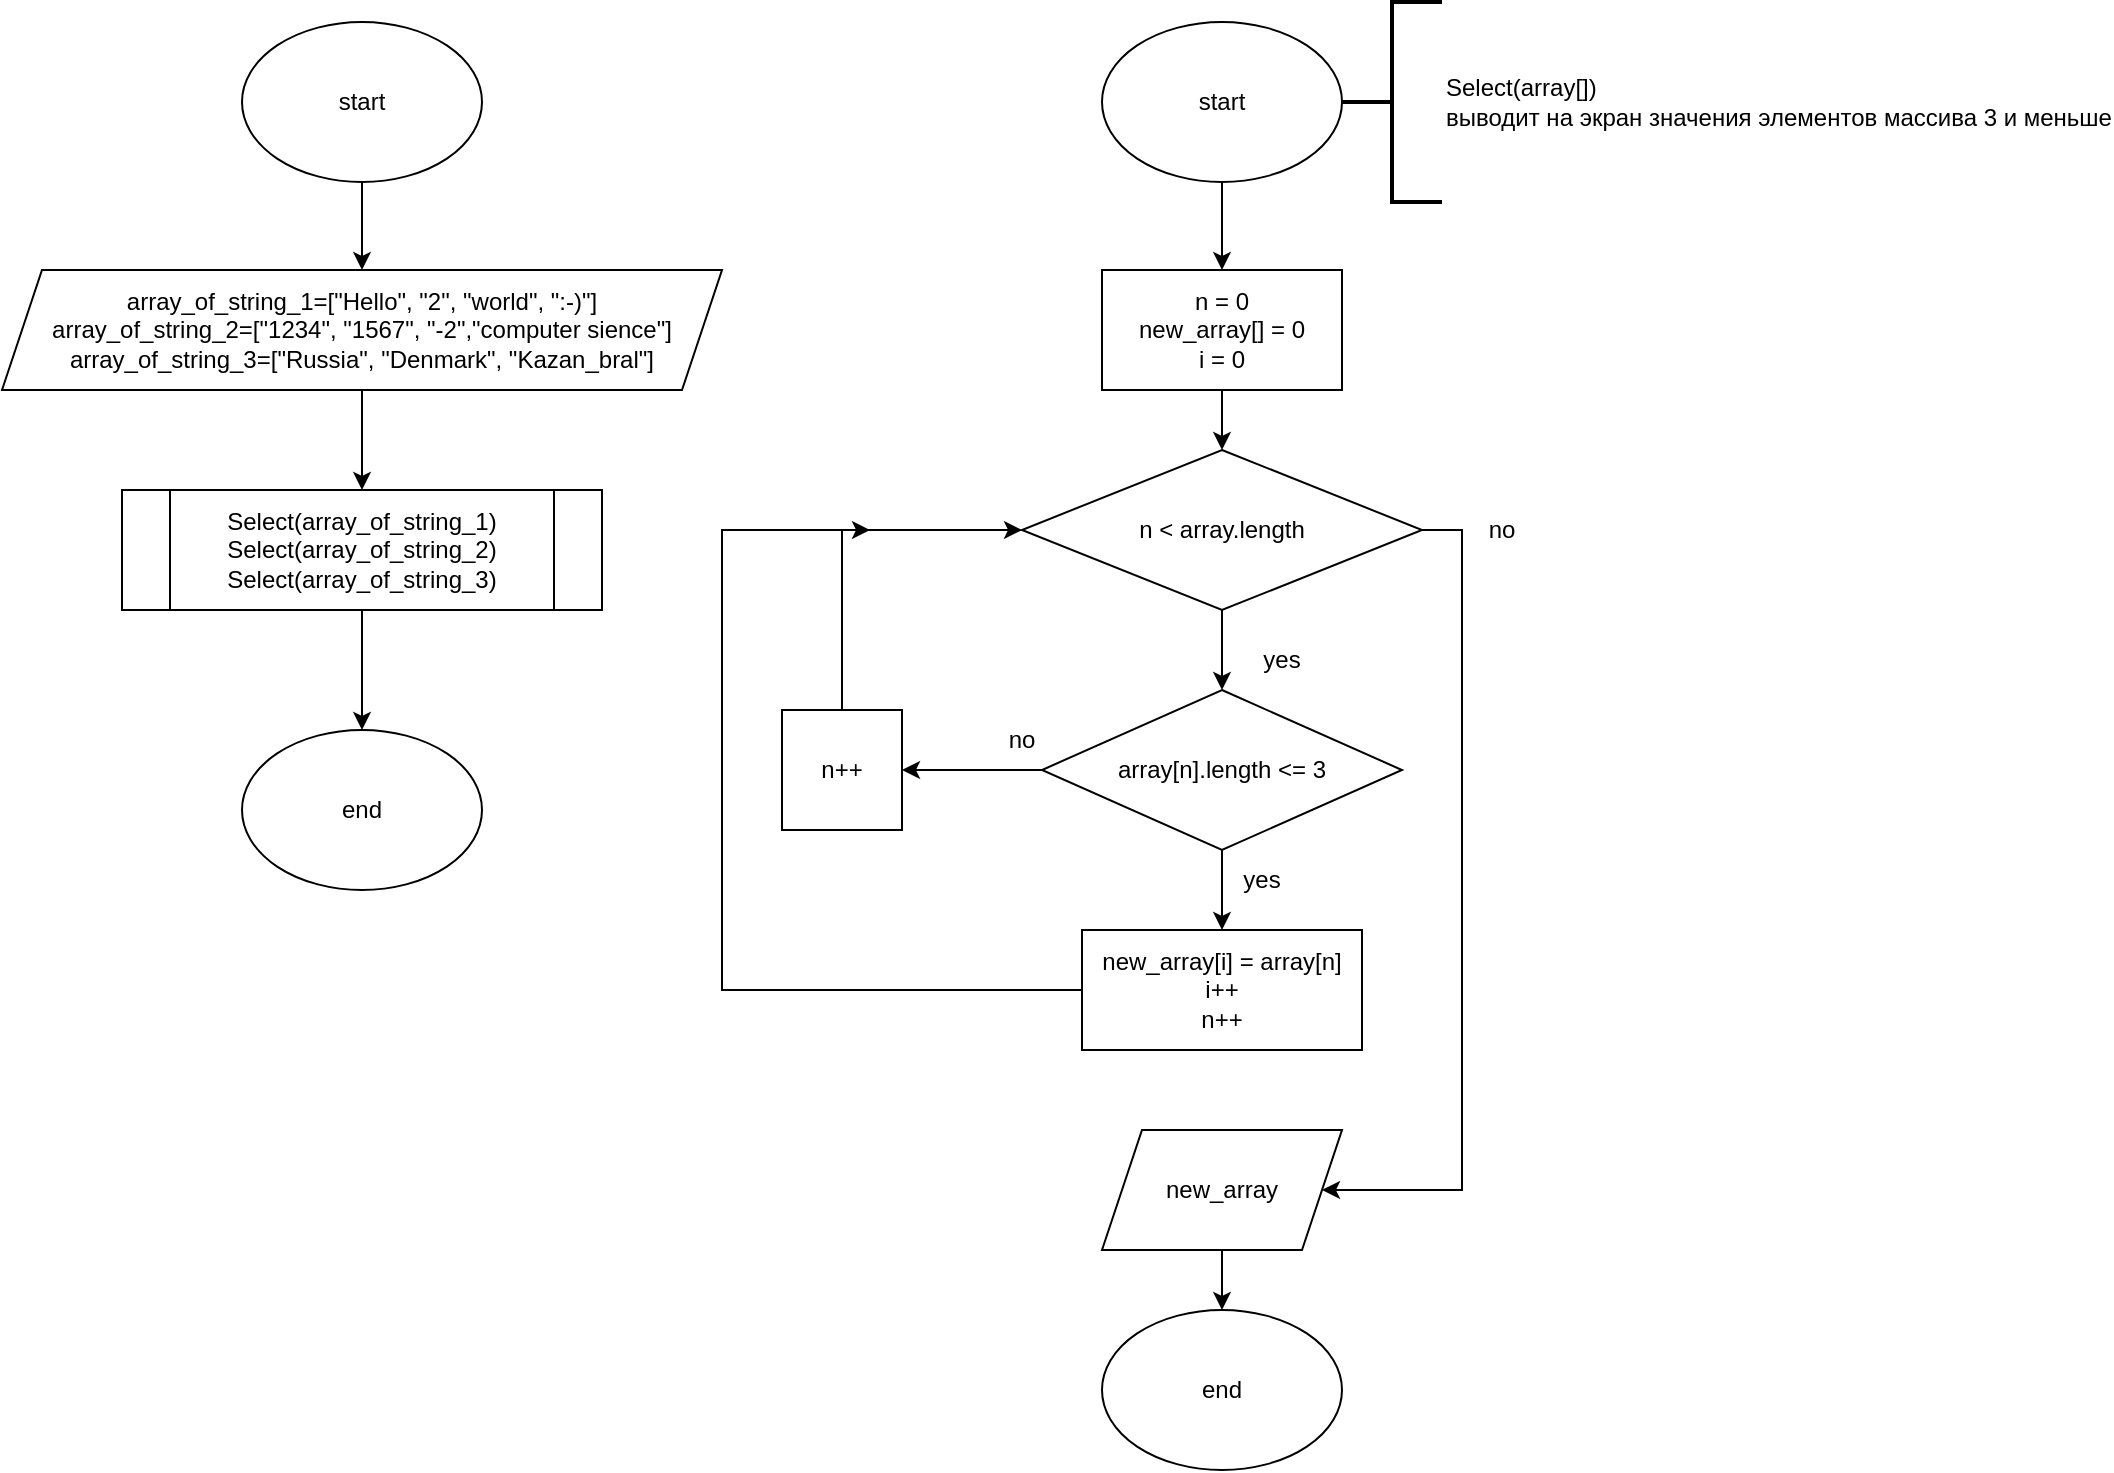 <mxfile version="20.8.20" type="device"><diagram id="C5RBs43oDa-KdzZeNtuy" name="Page-1"><mxGraphModel dx="1120" dy="452" grid="1" gridSize="10" guides="1" tooltips="1" connect="1" arrows="1" fold="1" page="1" pageScale="1" pageWidth="827" pageHeight="1169" math="0" shadow="0"><root><mxCell id="WIyWlLk6GJQsqaUBKTNV-0"/><mxCell id="WIyWlLk6GJQsqaUBKTNV-1" parent="WIyWlLk6GJQsqaUBKTNV-0"/><mxCell id="VZp8QIclbI-t4zdC-BIG-9" value="" style="edgeStyle=orthogonalEdgeStyle;rounded=0;orthogonalLoop=1;jettySize=auto;html=1;" parent="WIyWlLk6GJQsqaUBKTNV-1" source="VZp8QIclbI-t4zdC-BIG-0" target="VZp8QIclbI-t4zdC-BIG-2" edge="1"><mxGeometry relative="1" as="geometry"/></mxCell><mxCell id="VZp8QIclbI-t4zdC-BIG-0" value="start" style="ellipse;whiteSpace=wrap;html=1;" parent="WIyWlLk6GJQsqaUBKTNV-1" vertex="1"><mxGeometry x="160" y="16" width="120" height="80" as="geometry"/></mxCell><mxCell id="VZp8QIclbI-t4zdC-BIG-8" value="" style="edgeStyle=orthogonalEdgeStyle;rounded=0;orthogonalLoop=1;jettySize=auto;html=1;" parent="WIyWlLk6GJQsqaUBKTNV-1" source="VZp8QIclbI-t4zdC-BIG-2" edge="1"><mxGeometry relative="1" as="geometry"><mxPoint x="220" y="250" as="targetPoint"/></mxGeometry></mxCell><mxCell id="VZp8QIclbI-t4zdC-BIG-2" value="array_of_string_1=[&quot;Hello&quot;, &quot;2&quot;, &quot;world&quot;, &quot;:-)&quot;]&lt;br&gt;array_of_string_2=[&quot;1234&quot;, &quot;1567&quot;, &quot;-2&quot;,&quot;computer sience&quot;]&lt;br&gt;array_of_string_3=[&quot;Russia&quot;, &quot;Denmark&quot;, &quot;Kazan_bral&quot;]" style="shape=parallelogram;perimeter=parallelogramPerimeter;whiteSpace=wrap;html=1;fixedSize=1;" parent="WIyWlLk6GJQsqaUBKTNV-1" vertex="1"><mxGeometry x="40" y="140" width="360" height="60" as="geometry"/></mxCell><mxCell id="VZp8QIclbI-t4zdC-BIG-3" value="end" style="ellipse;whiteSpace=wrap;html=1;" parent="WIyWlLk6GJQsqaUBKTNV-1" vertex="1"><mxGeometry x="160" y="370" width="120" height="80" as="geometry"/></mxCell><mxCell id="TnfPGD0px6hAMb0YZNuR-2" value="" style="edgeStyle=orthogonalEdgeStyle;rounded=0;orthogonalLoop=1;jettySize=auto;html=1;" edge="1" parent="WIyWlLk6GJQsqaUBKTNV-1" source="TnfPGD0px6hAMb0YZNuR-1"><mxGeometry relative="1" as="geometry"><mxPoint x="220" y="370" as="targetPoint"/></mxGeometry></mxCell><mxCell id="TnfPGD0px6hAMb0YZNuR-1" value="Select(array_of_string_1)&lt;br&gt;Select(array_of_string_2)&lt;br&gt;Select(array_of_string_3)" style="shape=process;whiteSpace=wrap;html=1;backgroundOutline=1;" vertex="1" parent="WIyWlLk6GJQsqaUBKTNV-1"><mxGeometry x="100" y="250" width="240" height="60" as="geometry"/></mxCell><mxCell id="TnfPGD0px6hAMb0YZNuR-9" value="" style="edgeStyle=orthogonalEdgeStyle;rounded=0;orthogonalLoop=1;jettySize=auto;html=1;" edge="1" parent="WIyWlLk6GJQsqaUBKTNV-1" source="TnfPGD0px6hAMb0YZNuR-3" target="TnfPGD0px6hAMb0YZNuR-8"><mxGeometry relative="1" as="geometry"/></mxCell><mxCell id="TnfPGD0px6hAMb0YZNuR-3" value="start" style="ellipse;whiteSpace=wrap;html=1;" vertex="1" parent="WIyWlLk6GJQsqaUBKTNV-1"><mxGeometry x="590" y="16" width="120" height="80" as="geometry"/></mxCell><mxCell id="TnfPGD0px6hAMb0YZNuR-4" value="Select(array[])&lt;br&gt;выводит на экран значения элементов массива 3 и меньше" style="strokeWidth=2;html=1;shape=mxgraph.flowchart.annotation_2;align=left;labelPosition=right;pointerEvents=1;" vertex="1" parent="WIyWlLk6GJQsqaUBKTNV-1"><mxGeometry x="710" y="6" width="50" height="100" as="geometry"/></mxCell><mxCell id="TnfPGD0px6hAMb0YZNuR-30" style="edgeStyle=orthogonalEdgeStyle;rounded=0;orthogonalLoop=1;jettySize=auto;html=1;entryX=0.5;entryY=0;entryDx=0;entryDy=0;exitX=0.5;exitY=1;exitDx=0;exitDy=0;" edge="1" parent="WIyWlLk6GJQsqaUBKTNV-1" source="TnfPGD0px6hAMb0YZNuR-6" target="TnfPGD0px6hAMb0YZNuR-11"><mxGeometry relative="1" as="geometry"/></mxCell><mxCell id="TnfPGD0px6hAMb0YZNuR-33" style="edgeStyle=orthogonalEdgeStyle;rounded=0;orthogonalLoop=1;jettySize=auto;html=1;entryX=1;entryY=0.5;entryDx=0;entryDy=0;exitX=1;exitY=0.5;exitDx=0;exitDy=0;" edge="1" parent="WIyWlLk6GJQsqaUBKTNV-1" source="TnfPGD0px6hAMb0YZNuR-6" target="TnfPGD0px6hAMb0YZNuR-18"><mxGeometry relative="1" as="geometry"><Array as="points"><mxPoint x="770" y="270"/><mxPoint x="770" y="600"/></Array></mxGeometry></mxCell><mxCell id="TnfPGD0px6hAMb0YZNuR-6" value="n &amp;lt; array.length" style="rhombus;whiteSpace=wrap;html=1;" vertex="1" parent="WIyWlLk6GJQsqaUBKTNV-1"><mxGeometry x="550" y="230" width="200" height="80" as="geometry"/></mxCell><mxCell id="TnfPGD0px6hAMb0YZNuR-10" value="" style="edgeStyle=orthogonalEdgeStyle;rounded=0;orthogonalLoop=1;jettySize=auto;html=1;" edge="1" parent="WIyWlLk6GJQsqaUBKTNV-1" source="TnfPGD0px6hAMb0YZNuR-8" target="TnfPGD0px6hAMb0YZNuR-6"><mxGeometry relative="1" as="geometry"/></mxCell><mxCell id="TnfPGD0px6hAMb0YZNuR-8" value="n = 0&lt;br&gt;new_array[] = 0&lt;br&gt;i = 0" style="whiteSpace=wrap;html=1;" vertex="1" parent="WIyWlLk6GJQsqaUBKTNV-1"><mxGeometry x="590" y="140" width="120" height="60" as="geometry"/></mxCell><mxCell id="TnfPGD0px6hAMb0YZNuR-15" value="" style="edgeStyle=orthogonalEdgeStyle;rounded=0;orthogonalLoop=1;jettySize=auto;html=1;" edge="1" parent="WIyWlLk6GJQsqaUBKTNV-1" source="TnfPGD0px6hAMb0YZNuR-11" target="TnfPGD0px6hAMb0YZNuR-14"><mxGeometry relative="1" as="geometry"/></mxCell><mxCell id="TnfPGD0px6hAMb0YZNuR-25" value="" style="edgeStyle=orthogonalEdgeStyle;rounded=0;orthogonalLoop=1;jettySize=auto;html=1;" edge="1" parent="WIyWlLk6GJQsqaUBKTNV-1" source="TnfPGD0px6hAMb0YZNuR-11" target="TnfPGD0px6hAMb0YZNuR-24"><mxGeometry relative="1" as="geometry"/></mxCell><mxCell id="TnfPGD0px6hAMb0YZNuR-11" value="array[n].length &amp;lt;= 3" style="rhombus;whiteSpace=wrap;html=1;" vertex="1" parent="WIyWlLk6GJQsqaUBKTNV-1"><mxGeometry x="560" y="350" width="180" height="80" as="geometry"/></mxCell><mxCell id="TnfPGD0px6hAMb0YZNuR-13" value="yes" style="text;html=1;strokeColor=none;fillColor=none;align=center;verticalAlign=middle;whiteSpace=wrap;rounded=0;" vertex="1" parent="WIyWlLk6GJQsqaUBKTNV-1"><mxGeometry x="650" y="320" width="60" height="30" as="geometry"/></mxCell><mxCell id="TnfPGD0px6hAMb0YZNuR-17" style="edgeStyle=orthogonalEdgeStyle;rounded=0;orthogonalLoop=1;jettySize=auto;html=1;entryX=0;entryY=0.5;entryDx=0;entryDy=0;" edge="1" parent="WIyWlLk6GJQsqaUBKTNV-1" source="TnfPGD0px6hAMb0YZNuR-14" target="TnfPGD0px6hAMb0YZNuR-6"><mxGeometry relative="1" as="geometry"><Array as="points"><mxPoint x="400" y="500"/><mxPoint x="400" y="270"/></Array></mxGeometry></mxCell><mxCell id="TnfPGD0px6hAMb0YZNuR-14" value="new_array[i] = array[n]&lt;br&gt;i++&lt;br&gt;n++" style="rounded=0;whiteSpace=wrap;html=1;" vertex="1" parent="WIyWlLk6GJQsqaUBKTNV-1"><mxGeometry x="580" y="470" width="140" height="60" as="geometry"/></mxCell><mxCell id="TnfPGD0px6hAMb0YZNuR-21" value="" style="edgeStyle=orthogonalEdgeStyle;rounded=0;orthogonalLoop=1;jettySize=auto;html=1;" edge="1" parent="WIyWlLk6GJQsqaUBKTNV-1" source="TnfPGD0px6hAMb0YZNuR-18" target="TnfPGD0px6hAMb0YZNuR-20"><mxGeometry relative="1" as="geometry"/></mxCell><mxCell id="TnfPGD0px6hAMb0YZNuR-18" value="new_array" style="shape=parallelogram;perimeter=parallelogramPerimeter;whiteSpace=wrap;html=1;fixedSize=1;" vertex="1" parent="WIyWlLk6GJQsqaUBKTNV-1"><mxGeometry x="590" y="570" width="120" height="60" as="geometry"/></mxCell><mxCell id="TnfPGD0px6hAMb0YZNuR-20" value="end" style="ellipse;whiteSpace=wrap;html=1;" vertex="1" parent="WIyWlLk6GJQsqaUBKTNV-1"><mxGeometry x="590" y="660" width="120" height="80" as="geometry"/></mxCell><mxCell id="TnfPGD0px6hAMb0YZNuR-28" style="edgeStyle=orthogonalEdgeStyle;rounded=0;orthogonalLoop=1;jettySize=auto;html=1;" edge="1" parent="WIyWlLk6GJQsqaUBKTNV-1" source="TnfPGD0px6hAMb0YZNuR-24"><mxGeometry relative="1" as="geometry"><mxPoint x="474" y="270" as="targetPoint"/><Array as="points"><mxPoint x="460" y="270"/></Array></mxGeometry></mxCell><mxCell id="TnfPGD0px6hAMb0YZNuR-24" value="n++" style="rounded=0;whiteSpace=wrap;html=1;" vertex="1" parent="WIyWlLk6GJQsqaUBKTNV-1"><mxGeometry x="430" y="360" width="60" height="60" as="geometry"/></mxCell><mxCell id="TnfPGD0px6hAMb0YZNuR-26" value="yes" style="text;html=1;strokeColor=none;fillColor=none;align=center;verticalAlign=middle;whiteSpace=wrap;rounded=0;" vertex="1" parent="WIyWlLk6GJQsqaUBKTNV-1"><mxGeometry x="640" y="430" width="60" height="30" as="geometry"/></mxCell><mxCell id="TnfPGD0px6hAMb0YZNuR-29" value="no&lt;br&gt;" style="text;html=1;strokeColor=none;fillColor=none;align=center;verticalAlign=middle;whiteSpace=wrap;rounded=0;" vertex="1" parent="WIyWlLk6GJQsqaUBKTNV-1"><mxGeometry x="520" y="360" width="60" height="30" as="geometry"/></mxCell><mxCell id="TnfPGD0px6hAMb0YZNuR-34" value="no&lt;br&gt;" style="text;html=1;strokeColor=none;fillColor=none;align=center;verticalAlign=middle;whiteSpace=wrap;rounded=0;" vertex="1" parent="WIyWlLk6GJQsqaUBKTNV-1"><mxGeometry x="760" y="255" width="60" height="30" as="geometry"/></mxCell></root></mxGraphModel></diagram></mxfile>